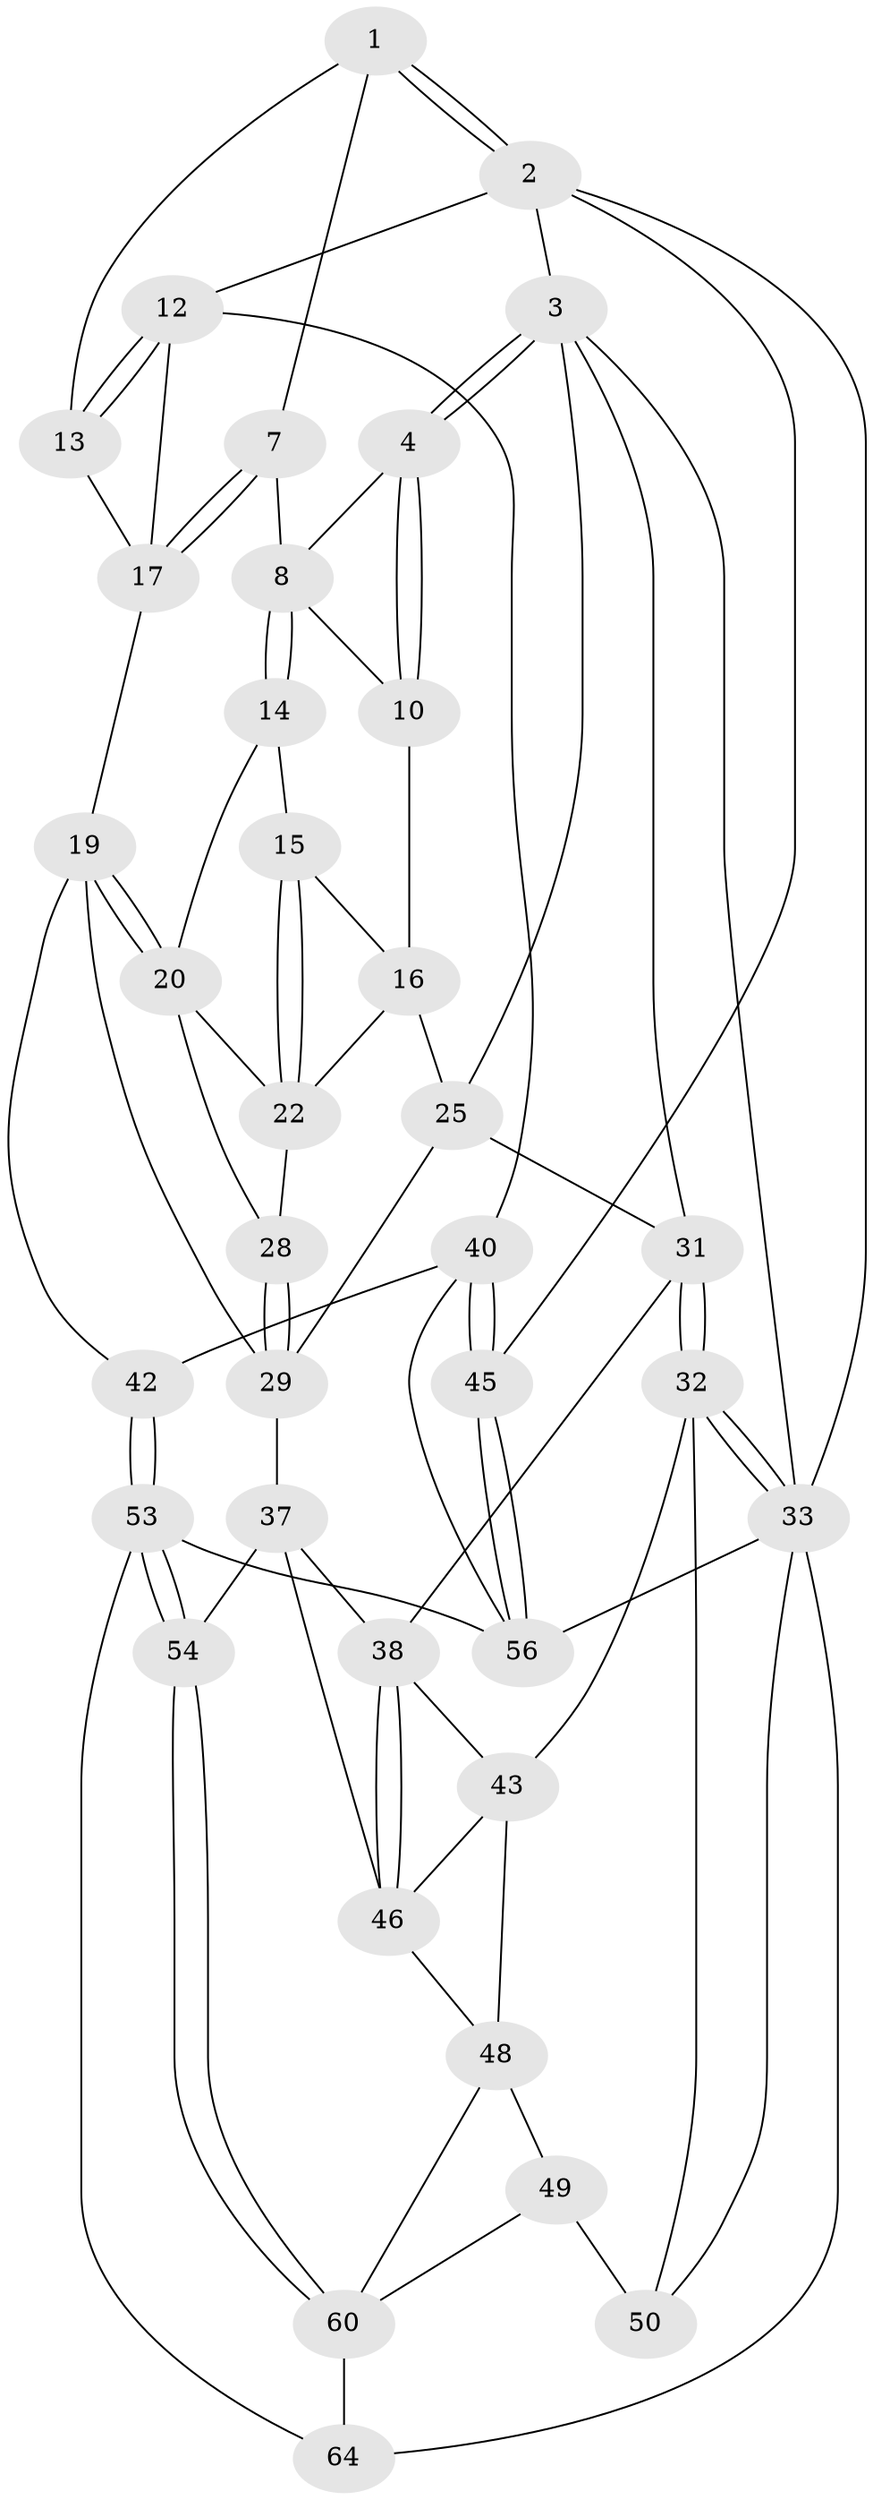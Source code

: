 // original degree distribution, {3: 0.03125, 5: 0.5, 6: 0.21875, 4: 0.25}
// Generated by graph-tools (version 1.1) at 2025/11/02/27/25 16:11:51]
// undirected, 37 vertices, 86 edges
graph export_dot {
graph [start="1"]
  node [color=gray90,style=filled];
  1 [pos="+0.8257292834218495+0",super="+6"];
  2 [pos="+1+0",super="+11"];
  3 [pos="+0+0",super="+26"];
  4 [pos="+0+0",super="+5"];
  7 [pos="+0.6469730749324607+0.25653032375010065"];
  8 [pos="+0.6125857017592633+0.24957450990906793",super="+9"];
  10 [pos="+0.4235794588995287+0.12848862435241973"];
  12 [pos="+0.9917625084437522+0.44190488184391186",super="+23"];
  13 [pos="+0.830640887694057+0.13587332301098468"];
  14 [pos="+0.5905924844026009+0.26902330764059385"];
  15 [pos="+0.5151772303842117+0.2943846485683483"];
  16 [pos="+0.428987545242881+0.2783524684837704",super="+24"];
  17 [pos="+0.7083236893668766+0.28668864646095943",super="+18"];
  19 [pos="+0.7628752537689598+0.4788445528447888",super="+35"];
  20 [pos="+0.737590988755587+0.4735160072046242",super="+21"];
  22 [pos="+0.5401527047718114+0.4080398994488999",super="+27"];
  25 [pos="+0.3718443412261546+0.33402861736920186",super="+30"];
  28 [pos="+0.536663983663503+0.47059281562159927"];
  29 [pos="+0.46623416664340006+0.5193073102004488",super="+36"];
  31 [pos="+0+0.3296033033291863",super="+34"];
  32 [pos="+0+0.6761010826685576",super="+44"];
  33 [pos="+0+1",super="+59"];
  37 [pos="+0.41560007862815745+0.6841217784355331",super="+51"];
  38 [pos="+0.38597755739537304+0.6879924880877024",super="+39"];
  40 [pos="+0.8085062238425839+0.7359041481988032",super="+41"];
  42 [pos="+0.6349872008565136+0.7292568834262648"];
  43 [pos="+0.21258631101603948+0.6578606056805343",super="+47"];
  45 [pos="+1+0.786502668900745"];
  46 [pos="+0.32106557460597157+0.733941161550653",super="+52"];
  48 [pos="+0.20012578078624035+0.8224156471528317",super="+55"];
  49 [pos="+0.07423834576961066+0.8092048284176738",super="+62"];
  50 [pos="+0.06743820531944364+0.8069183657336405",super="+63"];
  53 [pos="+0.543113564452624+0.9240763026318782",super="+58"];
  54 [pos="+0.5081872062749626+0.9580611830646115"];
  56 [pos="+1+1",super="+57"];
  60 [pos="+0.41445435747496345+1",super="+61"];
  64 [pos="+0.7147000770491239+1"];
  1 -- 2;
  1 -- 2;
  1 -- 13;
  1 -- 7;
  2 -- 3;
  2 -- 12;
  2 -- 45;
  2 -- 33;
  3 -- 4;
  3 -- 4;
  3 -- 33;
  3 -- 25;
  3 -- 31;
  4 -- 10;
  4 -- 10;
  4 -- 8;
  7 -- 8;
  7 -- 17;
  7 -- 17;
  8 -- 14;
  8 -- 14;
  8 -- 10;
  10 -- 16;
  12 -- 13;
  12 -- 13;
  12 -- 40;
  12 -- 17;
  13 -- 17;
  14 -- 15;
  14 -- 20;
  15 -- 16;
  15 -- 22;
  15 -- 22;
  16 -- 25;
  16 -- 22;
  17 -- 19;
  19 -- 20;
  19 -- 20;
  19 -- 42;
  19 -- 29;
  20 -- 28;
  20 -- 22;
  22 -- 28;
  25 -- 29;
  25 -- 31;
  28 -- 29;
  28 -- 29;
  29 -- 37;
  31 -- 32;
  31 -- 32;
  31 -- 38;
  32 -- 33;
  32 -- 33;
  32 -- 50;
  32 -- 43;
  33 -- 50;
  33 -- 56;
  33 -- 64;
  37 -- 38;
  37 -- 54;
  37 -- 46;
  38 -- 46;
  38 -- 46;
  38 -- 43;
  40 -- 45;
  40 -- 45;
  40 -- 56;
  40 -- 42;
  42 -- 53;
  42 -- 53;
  43 -- 48;
  43 -- 46;
  45 -- 56;
  45 -- 56;
  46 -- 48;
  48 -- 49;
  48 -- 60;
  49 -- 50 [weight=2];
  49 -- 60;
  53 -- 54;
  53 -- 54;
  53 -- 64;
  53 -- 56;
  54 -- 60;
  54 -- 60;
  60 -- 64;
}
